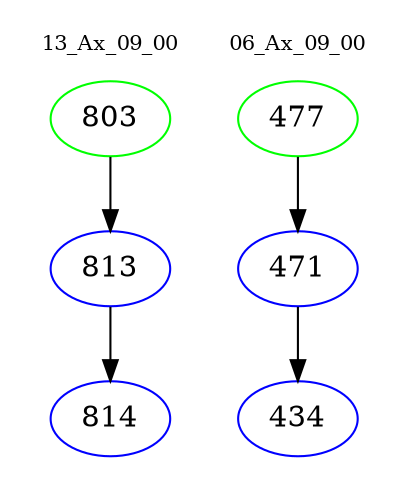 digraph{
subgraph cluster_0 {
color = white
label = "13_Ax_09_00";
fontsize=10;
T0_803 [label="803", color="green"]
T0_803 -> T0_813 [color="black"]
T0_813 [label="813", color="blue"]
T0_813 -> T0_814 [color="black"]
T0_814 [label="814", color="blue"]
}
subgraph cluster_1 {
color = white
label = "06_Ax_09_00";
fontsize=10;
T1_477 [label="477", color="green"]
T1_477 -> T1_471 [color="black"]
T1_471 [label="471", color="blue"]
T1_471 -> T1_434 [color="black"]
T1_434 [label="434", color="blue"]
}
}
